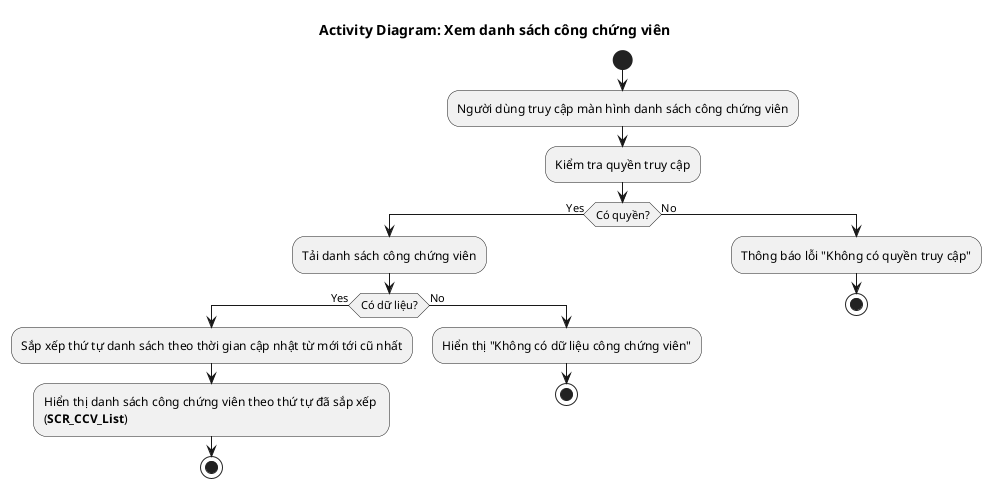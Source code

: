 @startuml AD_CCV_List
!pragma layout smetana
title Activity Diagram: Xem danh sách công chứng viên

start
:Người dùng truy cập màn hình danh sách công chứng viên;
:Kiểm tra quyền truy cập;
if (Có quyền?) then (Yes)
  :Tải danh sách công chứng viên;
  if (Có dữ liệu?) then (Yes)
    :Sắp xếp thứ tự danh sách theo thời gian cập nhật từ mới tới cũ nhất;
    :Hiển thị danh sách công chứng viên theo thứ tự đã sắp xếp \n(**SCR_CCV_List**);
    stop
  else (No)
    :Hiển thị "Không có dữ liệu công chứng viên";
    stop
endif
else (No)
  :Thông báo lỗi "Không có quyền truy cập";
  stop
endif
@enduml